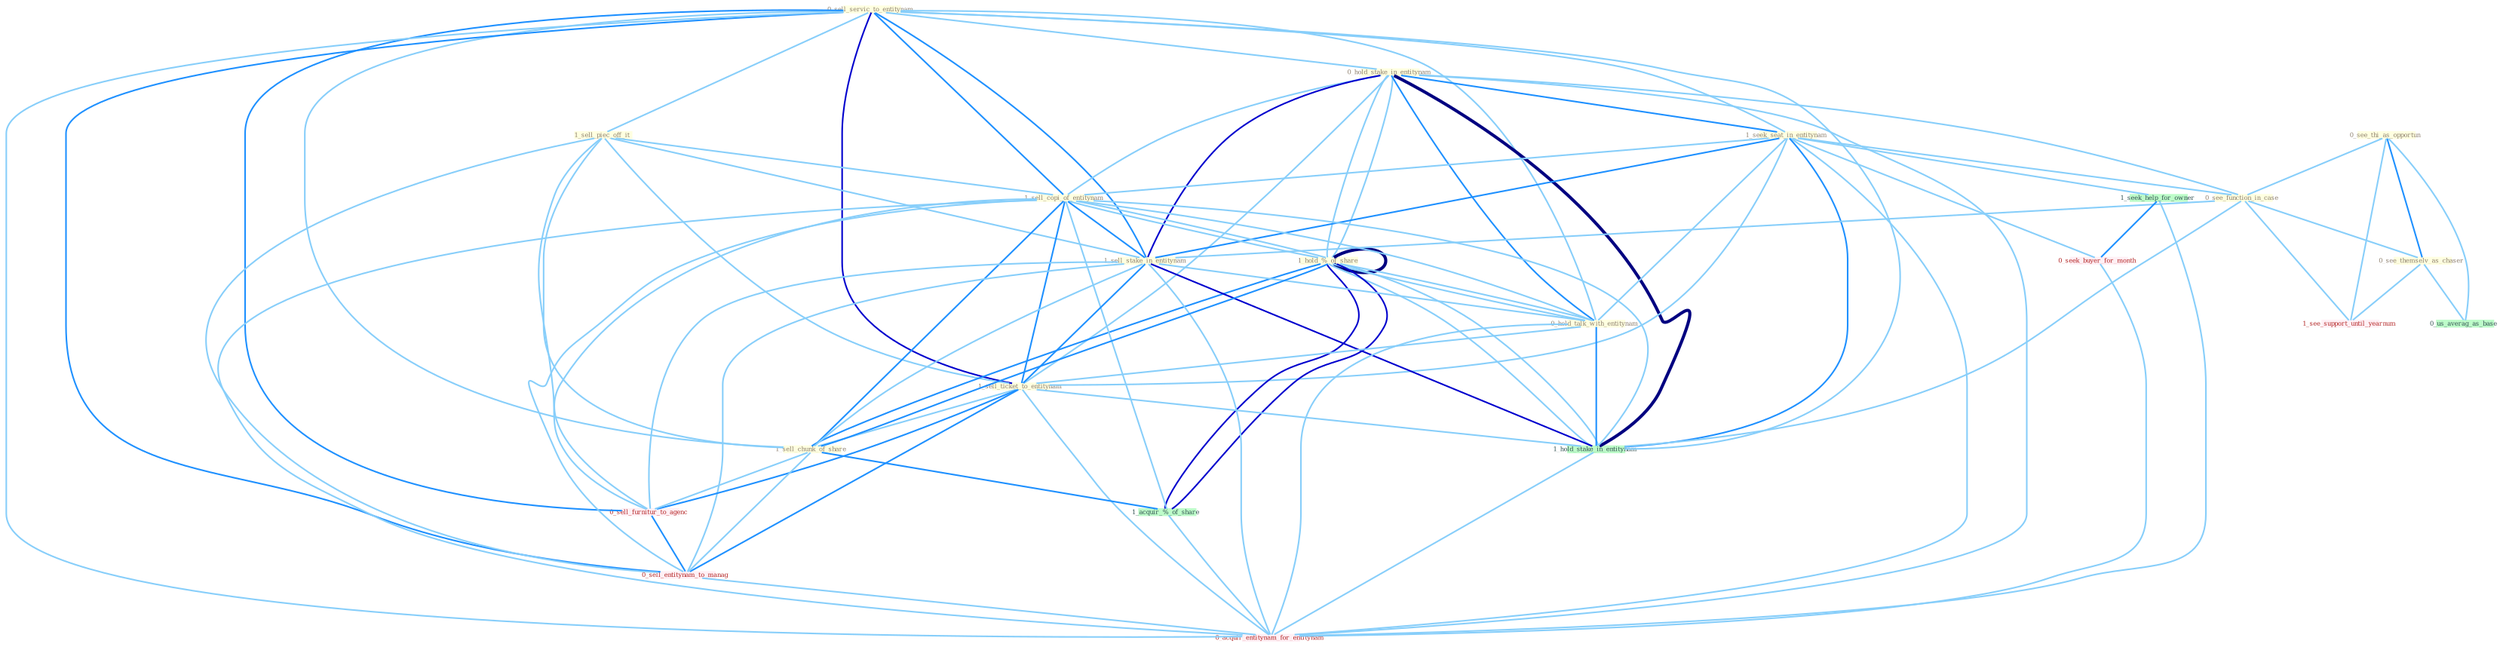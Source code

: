 Graph G{ 
    node
    [shape=polygon,style=filled,width=.5,height=.06,color="#BDFCC9",fixedsize=true,fontsize=4,
    fontcolor="#2f4f4f"];
    {node
    [color="#ffffe0", fontcolor="#8b7d6b"] "0_sell_servic_to_entitynam " "1_sell_piec_off_it " "0_hold_stake_in_entitynam " "1_seek_seat_in_entitynam " "1_hold_%_of_share " "0_see_thi_as_opportun " "0_see_function_in_case " "1_sell_copi_of_entitynam " "1_sell_stake_in_entitynam " "0_hold_talk_with_entitynam " "1_sell_ticket_to_entitynam " "0_see_themselv_as_chaser " "1_sell_chunk_of_share "}
{node [color="#fff0f5", fontcolor="#b22222"] "0_seek_buyer_for_month " "1_see_support_until_yearnum " "0_sell_furnitur_to_agenc " "0_sell_entitynam_to_manag " "0_acquir_entitynam_for_entitynam "}
edge [color="#B0E2FF"];

	"0_sell_servic_to_entitynam " -- "1_sell_piec_off_it " [w="1", color="#87cefa" ];
	"0_sell_servic_to_entitynam " -- "0_hold_stake_in_entitynam " [w="1", color="#87cefa" ];
	"0_sell_servic_to_entitynam " -- "1_seek_seat_in_entitynam " [w="1", color="#87cefa" ];
	"0_sell_servic_to_entitynam " -- "1_sell_copi_of_entitynam " [w="2", color="#1e90ff" , len=0.8];
	"0_sell_servic_to_entitynam " -- "1_sell_stake_in_entitynam " [w="2", color="#1e90ff" , len=0.8];
	"0_sell_servic_to_entitynam " -- "0_hold_talk_with_entitynam " [w="1", color="#87cefa" ];
	"0_sell_servic_to_entitynam " -- "1_sell_ticket_to_entitynam " [w="3", color="#0000cd" , len=0.6];
	"0_sell_servic_to_entitynam " -- "1_sell_chunk_of_share " [w="1", color="#87cefa" ];
	"0_sell_servic_to_entitynam " -- "1_hold_stake_in_entitynam " [w="1", color="#87cefa" ];
	"0_sell_servic_to_entitynam " -- "0_sell_furnitur_to_agenc " [w="2", color="#1e90ff" , len=0.8];
	"0_sell_servic_to_entitynam " -- "0_sell_entitynam_to_manag " [w="2", color="#1e90ff" , len=0.8];
	"0_sell_servic_to_entitynam " -- "0_acquir_entitynam_for_entitynam " [w="1", color="#87cefa" ];
	"1_sell_piec_off_it " -- "1_sell_copi_of_entitynam " [w="1", color="#87cefa" ];
	"1_sell_piec_off_it " -- "1_sell_stake_in_entitynam " [w="1", color="#87cefa" ];
	"1_sell_piec_off_it " -- "1_sell_ticket_to_entitynam " [w="1", color="#87cefa" ];
	"1_sell_piec_off_it " -- "1_sell_chunk_of_share " [w="1", color="#87cefa" ];
	"1_sell_piec_off_it " -- "0_sell_furnitur_to_agenc " [w="1", color="#87cefa" ];
	"1_sell_piec_off_it " -- "0_sell_entitynam_to_manag " [w="1", color="#87cefa" ];
	"0_hold_stake_in_entitynam " -- "1_seek_seat_in_entitynam " [w="2", color="#1e90ff" , len=0.8];
	"0_hold_stake_in_entitynam " -- "1_hold_%_of_share " [w="1", color="#87cefa" ];
	"0_hold_stake_in_entitynam " -- "0_see_function_in_case " [w="1", color="#87cefa" ];
	"0_hold_stake_in_entitynam " -- "1_sell_copi_of_entitynam " [w="1", color="#87cefa" ];
	"0_hold_stake_in_entitynam " -- "1_sell_stake_in_entitynam " [w="3", color="#0000cd" , len=0.6];
	"0_hold_stake_in_entitynam " -- "0_hold_talk_with_entitynam " [w="2", color="#1e90ff" , len=0.8];
	"0_hold_stake_in_entitynam " -- "1_sell_ticket_to_entitynam " [w="1", color="#87cefa" ];
	"0_hold_stake_in_entitynam " -- "1_hold_%_of_share " [w="1", color="#87cefa" ];
	"0_hold_stake_in_entitynam " -- "1_hold_stake_in_entitynam " [w="4", style=bold, color="#000080", len=0.4];
	"0_hold_stake_in_entitynam " -- "0_acquir_entitynam_for_entitynam " [w="1", color="#87cefa" ];
	"1_seek_seat_in_entitynam " -- "0_see_function_in_case " [w="1", color="#87cefa" ];
	"1_seek_seat_in_entitynam " -- "1_sell_copi_of_entitynam " [w="1", color="#87cefa" ];
	"1_seek_seat_in_entitynam " -- "1_sell_stake_in_entitynam " [w="2", color="#1e90ff" , len=0.8];
	"1_seek_seat_in_entitynam " -- "0_hold_talk_with_entitynam " [w="1", color="#87cefa" ];
	"1_seek_seat_in_entitynam " -- "1_sell_ticket_to_entitynam " [w="1", color="#87cefa" ];
	"1_seek_seat_in_entitynam " -- "1_hold_stake_in_entitynam " [w="2", color="#1e90ff" , len=0.8];
	"1_seek_seat_in_entitynam " -- "1_seek_help_for_owner " [w="1", color="#87cefa" ];
	"1_seek_seat_in_entitynam " -- "0_seek_buyer_for_month " [w="1", color="#87cefa" ];
	"1_seek_seat_in_entitynam " -- "0_acquir_entitynam_for_entitynam " [w="1", color="#87cefa" ];
	"1_hold_%_of_share " -- "1_sell_copi_of_entitynam " [w="1", color="#87cefa" ];
	"1_hold_%_of_share " -- "0_hold_talk_with_entitynam " [w="1", color="#87cefa" ];
	"1_hold_%_of_share " -- "1_sell_chunk_of_share " [w="2", color="#1e90ff" , len=0.8];
	"1_hold_%_of_share " -- "1_hold_%_of_share " [w="4", style=bold, color="#000080", len=0.4];
	"1_hold_%_of_share " -- "1_hold_stake_in_entitynam " [w="1", color="#87cefa" ];
	"1_hold_%_of_share " -- "1_acquir_%_of_share " [w="3", color="#0000cd" , len=0.6];
	"0_see_thi_as_opportun " -- "0_see_function_in_case " [w="1", color="#87cefa" ];
	"0_see_thi_as_opportun " -- "0_see_themselv_as_chaser " [w="2", color="#1e90ff" , len=0.8];
	"0_see_thi_as_opportun " -- "1_see_support_until_yearnum " [w="1", color="#87cefa" ];
	"0_see_thi_as_opportun " -- "0_us_averag_as_base " [w="1", color="#87cefa" ];
	"0_see_function_in_case " -- "1_sell_stake_in_entitynam " [w="1", color="#87cefa" ];
	"0_see_function_in_case " -- "0_see_themselv_as_chaser " [w="1", color="#87cefa" ];
	"0_see_function_in_case " -- "1_hold_stake_in_entitynam " [w="1", color="#87cefa" ];
	"0_see_function_in_case " -- "1_see_support_until_yearnum " [w="1", color="#87cefa" ];
	"1_sell_copi_of_entitynam " -- "1_sell_stake_in_entitynam " [w="2", color="#1e90ff" , len=0.8];
	"1_sell_copi_of_entitynam " -- "0_hold_talk_with_entitynam " [w="1", color="#87cefa" ];
	"1_sell_copi_of_entitynam " -- "1_sell_ticket_to_entitynam " [w="2", color="#1e90ff" , len=0.8];
	"1_sell_copi_of_entitynam " -- "1_sell_chunk_of_share " [w="2", color="#1e90ff" , len=0.8];
	"1_sell_copi_of_entitynam " -- "1_hold_%_of_share " [w="1", color="#87cefa" ];
	"1_sell_copi_of_entitynam " -- "1_hold_stake_in_entitynam " [w="1", color="#87cefa" ];
	"1_sell_copi_of_entitynam " -- "1_acquir_%_of_share " [w="1", color="#87cefa" ];
	"1_sell_copi_of_entitynam " -- "0_sell_furnitur_to_agenc " [w="1", color="#87cefa" ];
	"1_sell_copi_of_entitynam " -- "0_sell_entitynam_to_manag " [w="1", color="#87cefa" ];
	"1_sell_copi_of_entitynam " -- "0_acquir_entitynam_for_entitynam " [w="1", color="#87cefa" ];
	"1_sell_stake_in_entitynam " -- "0_hold_talk_with_entitynam " [w="1", color="#87cefa" ];
	"1_sell_stake_in_entitynam " -- "1_sell_ticket_to_entitynam " [w="2", color="#1e90ff" , len=0.8];
	"1_sell_stake_in_entitynam " -- "1_sell_chunk_of_share " [w="1", color="#87cefa" ];
	"1_sell_stake_in_entitynam " -- "1_hold_stake_in_entitynam " [w="3", color="#0000cd" , len=0.6];
	"1_sell_stake_in_entitynam " -- "0_sell_furnitur_to_agenc " [w="1", color="#87cefa" ];
	"1_sell_stake_in_entitynam " -- "0_sell_entitynam_to_manag " [w="1", color="#87cefa" ];
	"1_sell_stake_in_entitynam " -- "0_acquir_entitynam_for_entitynam " [w="1", color="#87cefa" ];
	"0_hold_talk_with_entitynam " -- "1_sell_ticket_to_entitynam " [w="1", color="#87cefa" ];
	"0_hold_talk_with_entitynam " -- "1_hold_%_of_share " [w="1", color="#87cefa" ];
	"0_hold_talk_with_entitynam " -- "1_hold_stake_in_entitynam " [w="2", color="#1e90ff" , len=0.8];
	"0_hold_talk_with_entitynam " -- "0_acquir_entitynam_for_entitynam " [w="1", color="#87cefa" ];
	"1_sell_ticket_to_entitynam " -- "1_sell_chunk_of_share " [w="1", color="#87cefa" ];
	"1_sell_ticket_to_entitynam " -- "1_hold_stake_in_entitynam " [w="1", color="#87cefa" ];
	"1_sell_ticket_to_entitynam " -- "0_sell_furnitur_to_agenc " [w="2", color="#1e90ff" , len=0.8];
	"1_sell_ticket_to_entitynam " -- "0_sell_entitynam_to_manag " [w="2", color="#1e90ff" , len=0.8];
	"1_sell_ticket_to_entitynam " -- "0_acquir_entitynam_for_entitynam " [w="1", color="#87cefa" ];
	"0_see_themselv_as_chaser " -- "1_see_support_until_yearnum " [w="1", color="#87cefa" ];
	"0_see_themselv_as_chaser " -- "0_us_averag_as_base " [w="1", color="#87cefa" ];
	"1_sell_chunk_of_share " -- "1_hold_%_of_share " [w="2", color="#1e90ff" , len=0.8];
	"1_sell_chunk_of_share " -- "1_acquir_%_of_share " [w="2", color="#1e90ff" , len=0.8];
	"1_sell_chunk_of_share " -- "0_sell_furnitur_to_agenc " [w="1", color="#87cefa" ];
	"1_sell_chunk_of_share " -- "0_sell_entitynam_to_manag " [w="1", color="#87cefa" ];
	"1_hold_%_of_share " -- "1_hold_stake_in_entitynam " [w="1", color="#87cefa" ];
	"1_hold_%_of_share " -- "1_acquir_%_of_share " [w="3", color="#0000cd" , len=0.6];
	"1_hold_stake_in_entitynam " -- "0_acquir_entitynam_for_entitynam " [w="1", color="#87cefa" ];
	"1_seek_help_for_owner " -- "0_seek_buyer_for_month " [w="2", color="#1e90ff" , len=0.8];
	"1_seek_help_for_owner " -- "0_acquir_entitynam_for_entitynam " [w="1", color="#87cefa" ];
	"0_seek_buyer_for_month " -- "0_acquir_entitynam_for_entitynam " [w="1", color="#87cefa" ];
	"1_acquir_%_of_share " -- "0_acquir_entitynam_for_entitynam " [w="1", color="#87cefa" ];
	"0_sell_furnitur_to_agenc " -- "0_sell_entitynam_to_manag " [w="2", color="#1e90ff" , len=0.8];
	"0_sell_entitynam_to_manag " -- "0_acquir_entitynam_for_entitynam " [w="1", color="#87cefa" ];
}